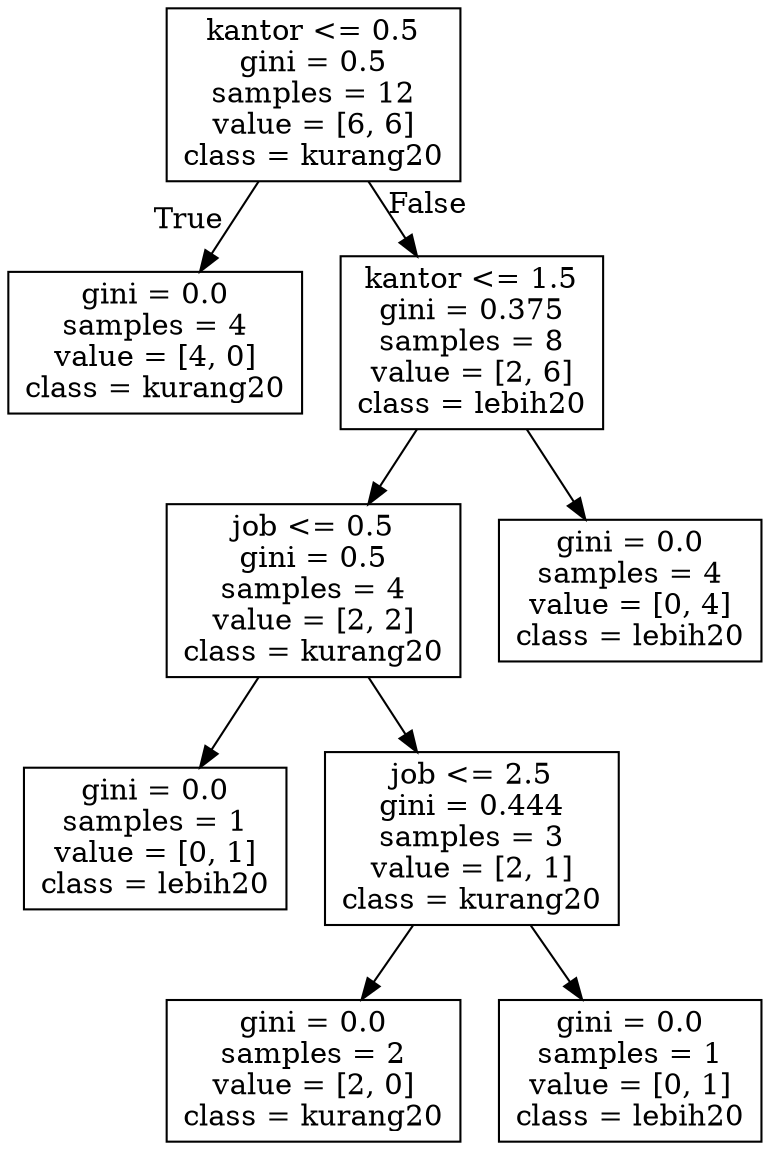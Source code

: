 digraph Tree {
node [shape=box] ;
0 [label="kantor <= 0.5\ngini = 0.5\nsamples = 12\nvalue = [6, 6]\nclass = kurang20"] ;
1 [label="gini = 0.0\nsamples = 4\nvalue = [4, 0]\nclass = kurang20"] ;
0 -> 1 [labeldistance=2.5, labelangle=45, headlabel="True"] ;
2 [label="kantor <= 1.5\ngini = 0.375\nsamples = 8\nvalue = [2, 6]\nclass = lebih20"] ;
0 -> 2 [labeldistance=2.5, labelangle=-45, headlabel="False"] ;
3 [label="job <= 0.5\ngini = 0.5\nsamples = 4\nvalue = [2, 2]\nclass = kurang20"] ;
2 -> 3 ;
4 [label="gini = 0.0\nsamples = 1\nvalue = [0, 1]\nclass = lebih20"] ;
3 -> 4 ;
5 [label="job <= 2.5\ngini = 0.444\nsamples = 3\nvalue = [2, 1]\nclass = kurang20"] ;
3 -> 5 ;
6 [label="gini = 0.0\nsamples = 2\nvalue = [2, 0]\nclass = kurang20"] ;
5 -> 6 ;
7 [label="gini = 0.0\nsamples = 1\nvalue = [0, 1]\nclass = lebih20"] ;
5 -> 7 ;
8 [label="gini = 0.0\nsamples = 4\nvalue = [0, 4]\nclass = lebih20"] ;
2 -> 8 ;
}
